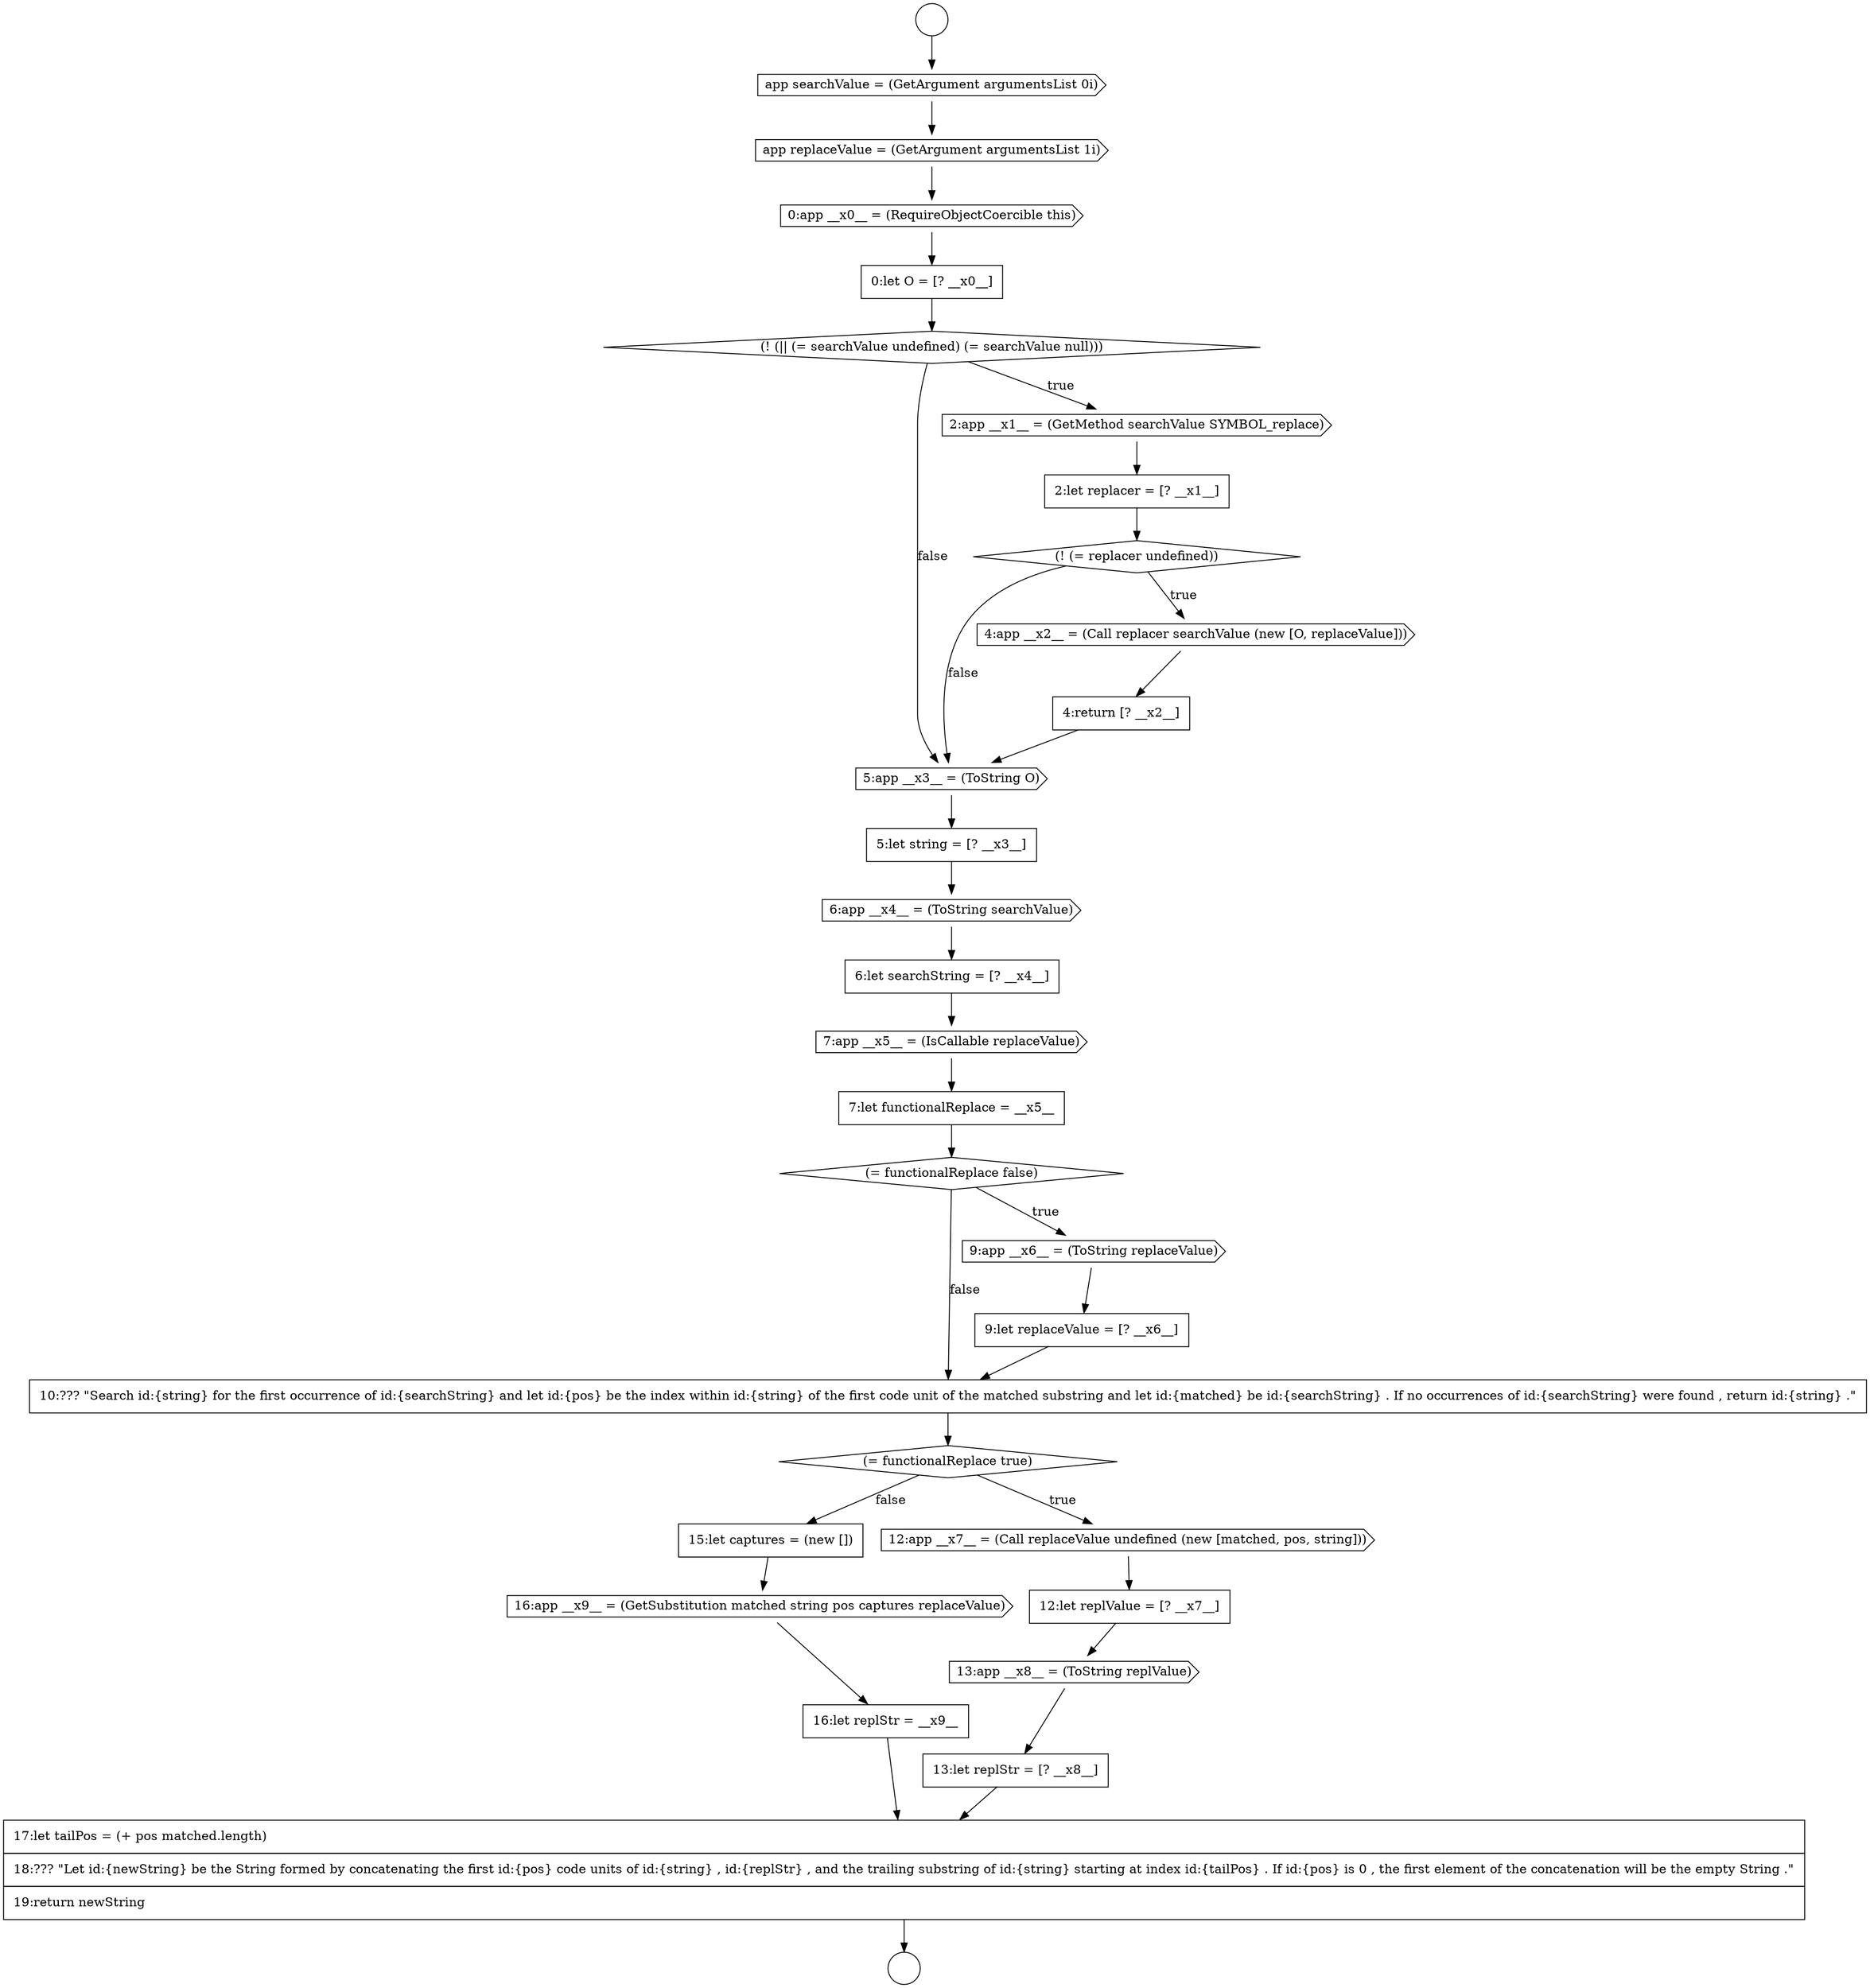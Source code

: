 digraph {
  node12440 [shape=diamond, label=<<font color="black">(! (= replacer undefined))</font>> color="black" fillcolor="white" style=filled]
  node12458 [shape=none, margin=0, label=<<font color="black">
    <table border="0" cellborder="1" cellspacing="0" cellpadding="10">
      <tr><td align="left">15:let captures = (new [])</td></tr>
    </table>
  </font>> color="black" fillcolor="white" style=filled]
  node12447 [shape=cds, label=<<font color="black">7:app __x5__ = (IsCallable replaceValue)</font>> color="black" fillcolor="white" style=filled]
  node12443 [shape=cds, label=<<font color="black">5:app __x3__ = (ToString O)</font>> color="black" fillcolor="white" style=filled]
  node12437 [shape=diamond, label=<<font color="black">(! (|| (= searchValue undefined) (= searchValue null)))</font>> color="black" fillcolor="white" style=filled]
  node12442 [shape=none, margin=0, label=<<font color="black">
    <table border="0" cellborder="1" cellspacing="0" cellpadding="10">
      <tr><td align="left">4:return [? __x2__]</td></tr>
    </table>
  </font>> color="black" fillcolor="white" style=filled]
  node12441 [shape=cds, label=<<font color="black">4:app __x2__ = (Call replacer searchValue (new [O, replaceValue]))</font>> color="black" fillcolor="white" style=filled]
  node12451 [shape=none, margin=0, label=<<font color="black">
    <table border="0" cellborder="1" cellspacing="0" cellpadding="10">
      <tr><td align="left">9:let replaceValue = [? __x6__]</td></tr>
    </table>
  </font>> color="black" fillcolor="white" style=filled]
  node12445 [shape=cds, label=<<font color="black">6:app __x4__ = (ToString searchValue)</font>> color="black" fillcolor="white" style=filled]
  node12434 [shape=cds, label=<<font color="black">app replaceValue = (GetArgument argumentsList 1i)</font>> color="black" fillcolor="white" style=filled]
  node12455 [shape=none, margin=0, label=<<font color="black">
    <table border="0" cellborder="1" cellspacing="0" cellpadding="10">
      <tr><td align="left">12:let replValue = [? __x7__]</td></tr>
    </table>
  </font>> color="black" fillcolor="white" style=filled]
  node12439 [shape=none, margin=0, label=<<font color="black">
    <table border="0" cellborder="1" cellspacing="0" cellpadding="10">
      <tr><td align="left">2:let replacer = [? __x1__]</td></tr>
    </table>
  </font>> color="black" fillcolor="white" style=filled]
  node12452 [shape=none, margin=0, label=<<font color="black">
    <table border="0" cellborder="1" cellspacing="0" cellpadding="10">
      <tr><td align="left">10:??? &quot;Search id:{string} for the first occurrence of id:{searchString} and let id:{pos} be the index within id:{string} of the first code unit of the matched substring and let id:{matched} be id:{searchString} . If no occurrences of id:{searchString} were found , return id:{string} .&quot;</td></tr>
    </table>
  </font>> color="black" fillcolor="white" style=filled]
  node12448 [shape=none, margin=0, label=<<font color="black">
    <table border="0" cellborder="1" cellspacing="0" cellpadding="10">
      <tr><td align="left">7:let functionalReplace = __x5__</td></tr>
    </table>
  </font>> color="black" fillcolor="white" style=filled]
  node12435 [shape=cds, label=<<font color="black">0:app __x0__ = (RequireObjectCoercible this)</font>> color="black" fillcolor="white" style=filled]
  node12456 [shape=cds, label=<<font color="black">13:app __x8__ = (ToString replValue)</font>> color="black" fillcolor="white" style=filled]
  node12453 [shape=diamond, label=<<font color="black">(= functionalReplace true)</font>> color="black" fillcolor="white" style=filled]
  node12436 [shape=none, margin=0, label=<<font color="black">
    <table border="0" cellborder="1" cellspacing="0" cellpadding="10">
      <tr><td align="left">0:let O = [? __x0__]</td></tr>
    </table>
  </font>> color="black" fillcolor="white" style=filled]
  node12457 [shape=none, margin=0, label=<<font color="black">
    <table border="0" cellborder="1" cellspacing="0" cellpadding="10">
      <tr><td align="left">13:let replStr = [? __x8__]</td></tr>
    </table>
  </font>> color="black" fillcolor="white" style=filled]
  node12446 [shape=none, margin=0, label=<<font color="black">
    <table border="0" cellborder="1" cellspacing="0" cellpadding="10">
      <tr><td align="left">6:let searchString = [? __x4__]</td></tr>
    </table>
  </font>> color="black" fillcolor="white" style=filled]
  node12461 [shape=none, margin=0, label=<<font color="black">
    <table border="0" cellborder="1" cellspacing="0" cellpadding="10">
      <tr><td align="left">17:let tailPos = (+ pos matched.length)</td></tr>
      <tr><td align="left">18:??? &quot;Let id:{newString} be the String formed by concatenating the first id:{pos} code units of id:{string} , id:{replStr} , and the trailing substring of id:{string} starting at index id:{tailPos} . If id:{pos} is 0 , the first element of the concatenation will be the empty String .&quot;</td></tr>
      <tr><td align="left">19:return newString</td></tr>
    </table>
  </font>> color="black" fillcolor="white" style=filled]
  node12450 [shape=cds, label=<<font color="black">9:app __x6__ = (ToString replaceValue)</font>> color="black" fillcolor="white" style=filled]
  node12449 [shape=diamond, label=<<font color="black">(= functionalReplace false)</font>> color="black" fillcolor="white" style=filled]
  node12454 [shape=cds, label=<<font color="black">12:app __x7__ = (Call replaceValue undefined (new [matched, pos, string]))</font>> color="black" fillcolor="white" style=filled]
  node12433 [shape=cds, label=<<font color="black">app searchValue = (GetArgument argumentsList 0i)</font>> color="black" fillcolor="white" style=filled]
  node12438 [shape=cds, label=<<font color="black">2:app __x1__ = (GetMethod searchValue SYMBOL_replace)</font>> color="black" fillcolor="white" style=filled]
  node12460 [shape=none, margin=0, label=<<font color="black">
    <table border="0" cellborder="1" cellspacing="0" cellpadding="10">
      <tr><td align="left">16:let replStr = __x9__</td></tr>
    </table>
  </font>> color="black" fillcolor="white" style=filled]
  node12432 [shape=circle label=" " color="black" fillcolor="white" style=filled]
  node12459 [shape=cds, label=<<font color="black">16:app __x9__ = (GetSubstitution matched string pos captures replaceValue)</font>> color="black" fillcolor="white" style=filled]
  node12431 [shape=circle label=" " color="black" fillcolor="white" style=filled]
  node12444 [shape=none, margin=0, label=<<font color="black">
    <table border="0" cellborder="1" cellspacing="0" cellpadding="10">
      <tr><td align="left">5:let string = [? __x3__]</td></tr>
    </table>
  </font>> color="black" fillcolor="white" style=filled]
  node12447 -> node12448 [ color="black"]
  node12443 -> node12444 [ color="black"]
  node12436 -> node12437 [ color="black"]
  node12454 -> node12455 [ color="black"]
  node12439 -> node12440 [ color="black"]
  node12446 -> node12447 [ color="black"]
  node12445 -> node12446 [ color="black"]
  node12435 -> node12436 [ color="black"]
  node12461 -> node12432 [ color="black"]
  node12452 -> node12453 [ color="black"]
  node12458 -> node12459 [ color="black"]
  node12456 -> node12457 [ color="black"]
  node12434 -> node12435 [ color="black"]
  node12431 -> node12433 [ color="black"]
  node12450 -> node12451 [ color="black"]
  node12438 -> node12439 [ color="black"]
  node12433 -> node12434 [ color="black"]
  node12451 -> node12452 [ color="black"]
  node12437 -> node12438 [label=<<font color="black">true</font>> color="black"]
  node12437 -> node12443 [label=<<font color="black">false</font>> color="black"]
  node12448 -> node12449 [ color="black"]
  node12457 -> node12461 [ color="black"]
  node12449 -> node12450 [label=<<font color="black">true</font>> color="black"]
  node12449 -> node12452 [label=<<font color="black">false</font>> color="black"]
  node12455 -> node12456 [ color="black"]
  node12459 -> node12460 [ color="black"]
  node12442 -> node12443 [ color="black"]
  node12440 -> node12441 [label=<<font color="black">true</font>> color="black"]
  node12440 -> node12443 [label=<<font color="black">false</font>> color="black"]
  node12441 -> node12442 [ color="black"]
  node12460 -> node12461 [ color="black"]
  node12444 -> node12445 [ color="black"]
  node12453 -> node12454 [label=<<font color="black">true</font>> color="black"]
  node12453 -> node12458 [label=<<font color="black">false</font>> color="black"]
}
